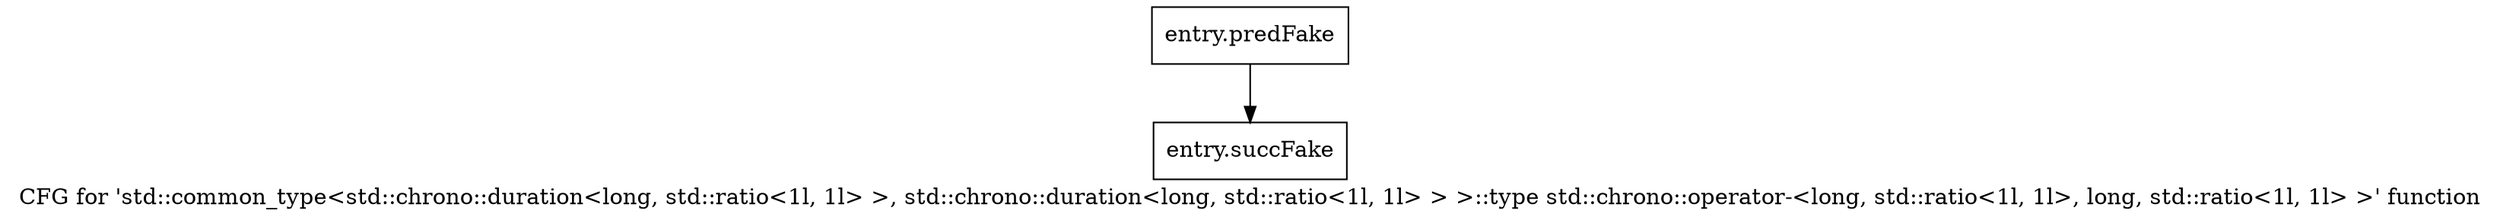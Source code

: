 digraph "CFG for 'std::common_type\<std::chrono::duration\<long, std::ratio\<1l, 1l\> \>, std::chrono::duration\<long, std::ratio\<1l, 1l\> \> \>::type std::chrono::operator-\<long, std::ratio\<1l, 1l\>, long, std::ratio\<1l, 1l\> \>' function" {
	label="CFG for 'std::common_type\<std::chrono::duration\<long, std::ratio\<1l, 1l\> \>, std::chrono::duration\<long, std::ratio\<1l, 1l\> \> \>::type std::chrono::operator-\<long, std::ratio\<1l, 1l\>, long, std::ratio\<1l, 1l\> \>' function";

	Node0x56c9b10 [shape=record,filename="",linenumber="",label="{entry.predFake}"];
	Node0x56c9b10 -> Node0x58fd340[ callList="" memoryops="" filename="/tools/Xilinx/Vitis_HLS/2023.1/tps/lnx64/gcc-8.3.0/lib/gcc/x86_64-pc-linux-gnu/8.3.0/../../../../include/c++/8.3.0/chrono" execusionnum="1"];
	Node0x58fd340 [shape=record,filename="/tools/Xilinx/Vitis_HLS/2023.1/tps/lnx64/gcc-8.3.0/lib/gcc/x86_64-pc-linux-gnu/8.3.0/../../../../include/c++/8.3.0/chrono",linenumber="471",label="{entry.succFake}"];
}
